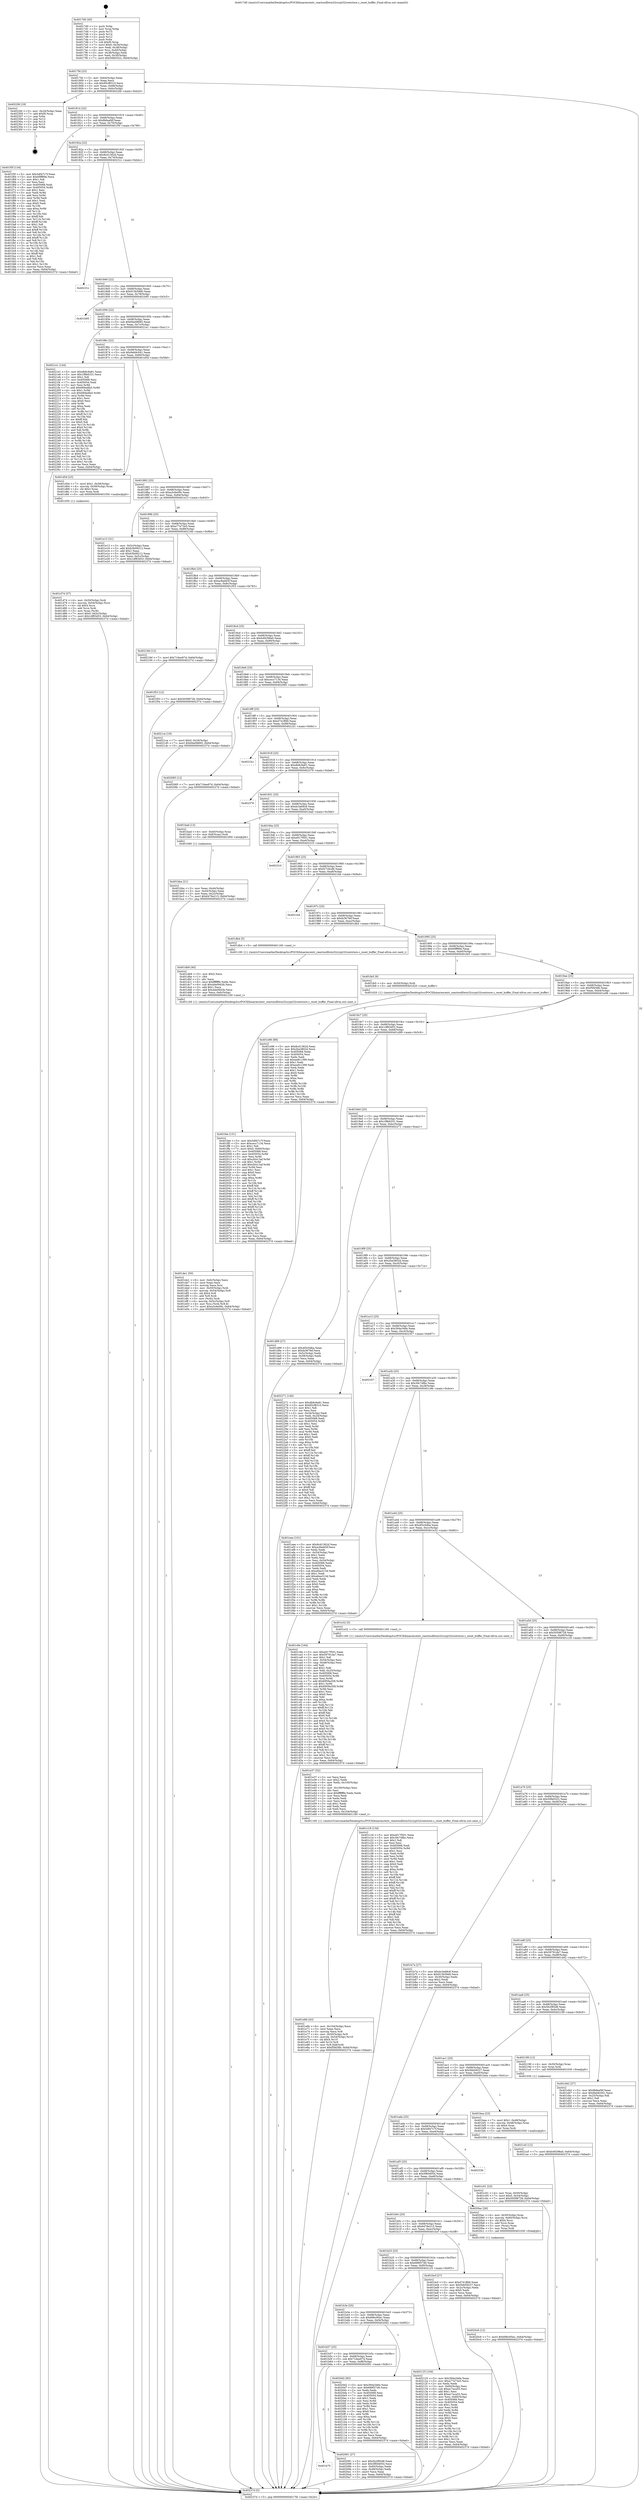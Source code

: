 digraph "0x4017d0" {
  label = "0x4017d0 (/mnt/c/Users/mathe/Desktop/tcc/POCII/binaries/extr_reactosdllwin32crypt32rootstore.c_reset_buffer_Final-ollvm.out::main(0))"
  labelloc = "t"
  node[shape=record]

  Entry [label="",width=0.3,height=0.3,shape=circle,fillcolor=black,style=filled]
  "0x4017fd" [label="{
     0x4017fd [23]\l
     | [instrs]\l
     &nbsp;&nbsp;0x4017fd \<+3\>: mov -0x64(%rbp),%eax\l
     &nbsp;&nbsp;0x401800 \<+2\>: mov %eax,%ecx\l
     &nbsp;&nbsp;0x401802 \<+6\>: sub $0x85cf8310,%ecx\l
     &nbsp;&nbsp;0x401808 \<+3\>: mov %eax,-0x68(%rbp)\l
     &nbsp;&nbsp;0x40180b \<+3\>: mov %ecx,-0x6c(%rbp)\l
     &nbsp;&nbsp;0x40180e \<+6\>: je 00000000004022fd \<main+0xb2d\>\l
  }"]
  "0x4022fd" [label="{
     0x4022fd [19]\l
     | [instrs]\l
     &nbsp;&nbsp;0x4022fd \<+3\>: mov -0x24(%rbp),%eax\l
     &nbsp;&nbsp;0x402300 \<+7\>: add $0xf0,%rsp\l
     &nbsp;&nbsp;0x402307 \<+1\>: pop %rbx\l
     &nbsp;&nbsp;0x402308 \<+2\>: pop %r12\l
     &nbsp;&nbsp;0x40230a \<+2\>: pop %r14\l
     &nbsp;&nbsp;0x40230c \<+2\>: pop %r15\l
     &nbsp;&nbsp;0x40230e \<+1\>: pop %rbp\l
     &nbsp;&nbsp;0x40230f \<+1\>: ret\l
  }"]
  "0x401814" [label="{
     0x401814 [22]\l
     | [instrs]\l
     &nbsp;&nbsp;0x401814 \<+5\>: jmp 0000000000401819 \<main+0x49\>\l
     &nbsp;&nbsp;0x401819 \<+3\>: mov -0x68(%rbp),%eax\l
     &nbsp;&nbsp;0x40181c \<+5\>: sub $0x8bfeaf4f,%eax\l
     &nbsp;&nbsp;0x401821 \<+3\>: mov %eax,-0x70(%rbp)\l
     &nbsp;&nbsp;0x401824 \<+6\>: je 0000000000401f5f \<main+0x78f\>\l
  }"]
  Exit [label="",width=0.3,height=0.3,shape=circle,fillcolor=black,style=filled,peripheries=2]
  "0x401f5f" [label="{
     0x401f5f [134]\l
     | [instrs]\l
     &nbsp;&nbsp;0x401f5f \<+5\>: mov $0x5df47c7f,%eax\l
     &nbsp;&nbsp;0x401f64 \<+5\>: mov $0x69ff89e,%ecx\l
     &nbsp;&nbsp;0x401f69 \<+2\>: mov $0x1,%dl\l
     &nbsp;&nbsp;0x401f6b \<+2\>: xor %esi,%esi\l
     &nbsp;&nbsp;0x401f6d \<+7\>: mov 0x405068,%edi\l
     &nbsp;&nbsp;0x401f74 \<+8\>: mov 0x405054,%r8d\l
     &nbsp;&nbsp;0x401f7c \<+3\>: sub $0x1,%esi\l
     &nbsp;&nbsp;0x401f7f \<+3\>: mov %edi,%r9d\l
     &nbsp;&nbsp;0x401f82 \<+3\>: add %esi,%r9d\l
     &nbsp;&nbsp;0x401f85 \<+4\>: imul %r9d,%edi\l
     &nbsp;&nbsp;0x401f89 \<+3\>: and $0x1,%edi\l
     &nbsp;&nbsp;0x401f8c \<+3\>: cmp $0x0,%edi\l
     &nbsp;&nbsp;0x401f8f \<+4\>: sete %r10b\l
     &nbsp;&nbsp;0x401f93 \<+4\>: cmp $0xa,%r8d\l
     &nbsp;&nbsp;0x401f97 \<+4\>: setl %r11b\l
     &nbsp;&nbsp;0x401f9b \<+3\>: mov %r10b,%bl\l
     &nbsp;&nbsp;0x401f9e \<+3\>: xor $0xff,%bl\l
     &nbsp;&nbsp;0x401fa1 \<+3\>: mov %r11b,%r14b\l
     &nbsp;&nbsp;0x401fa4 \<+4\>: xor $0xff,%r14b\l
     &nbsp;&nbsp;0x401fa8 \<+3\>: xor $0x1,%dl\l
     &nbsp;&nbsp;0x401fab \<+3\>: mov %bl,%r15b\l
     &nbsp;&nbsp;0x401fae \<+4\>: and $0xff,%r15b\l
     &nbsp;&nbsp;0x401fb2 \<+3\>: and %dl,%r10b\l
     &nbsp;&nbsp;0x401fb5 \<+3\>: mov %r14b,%r12b\l
     &nbsp;&nbsp;0x401fb8 \<+4\>: and $0xff,%r12b\l
     &nbsp;&nbsp;0x401fbc \<+3\>: and %dl,%r11b\l
     &nbsp;&nbsp;0x401fbf \<+3\>: or %r10b,%r15b\l
     &nbsp;&nbsp;0x401fc2 \<+3\>: or %r11b,%r12b\l
     &nbsp;&nbsp;0x401fc5 \<+3\>: xor %r12b,%r15b\l
     &nbsp;&nbsp;0x401fc8 \<+3\>: or %r14b,%bl\l
     &nbsp;&nbsp;0x401fcb \<+3\>: xor $0xff,%bl\l
     &nbsp;&nbsp;0x401fce \<+3\>: or $0x1,%dl\l
     &nbsp;&nbsp;0x401fd1 \<+2\>: and %dl,%bl\l
     &nbsp;&nbsp;0x401fd3 \<+3\>: or %bl,%r15b\l
     &nbsp;&nbsp;0x401fd6 \<+4\>: test $0x1,%r15b\l
     &nbsp;&nbsp;0x401fda \<+3\>: cmovne %ecx,%eax\l
     &nbsp;&nbsp;0x401fdd \<+3\>: mov %eax,-0x64(%rbp)\l
     &nbsp;&nbsp;0x401fe0 \<+5\>: jmp 000000000040237d \<main+0xbad\>\l
  }"]
  "0x40182a" [label="{
     0x40182a [22]\l
     | [instrs]\l
     &nbsp;&nbsp;0x40182a \<+5\>: jmp 000000000040182f \<main+0x5f\>\l
     &nbsp;&nbsp;0x40182f \<+3\>: mov -0x68(%rbp),%eax\l
     &nbsp;&nbsp;0x401832 \<+5\>: sub $0x8cd1362d,%eax\l
     &nbsp;&nbsp;0x401837 \<+3\>: mov %eax,-0x74(%rbp)\l
     &nbsp;&nbsp;0x40183a \<+6\>: je 000000000040231c \<main+0xb4c\>\l
  }"]
  "0x4021a5" [label="{
     0x4021a5 [12]\l
     | [instrs]\l
     &nbsp;&nbsp;0x4021a5 \<+7\>: movl $0xb49298a0,-0x64(%rbp)\l
     &nbsp;&nbsp;0x4021ac \<+5\>: jmp 000000000040237d \<main+0xbad\>\l
  }"]
  "0x40231c" [label="{
     0x40231c\l
  }", style=dashed]
  "0x401840" [label="{
     0x401840 [22]\l
     | [instrs]\l
     &nbsp;&nbsp;0x401840 \<+5\>: jmp 0000000000401845 \<main+0x75\>\l
     &nbsp;&nbsp;0x401845 \<+3\>: mov -0x68(%rbp),%eax\l
     &nbsp;&nbsp;0x401848 \<+5\>: sub $0x915b59d0,%eax\l
     &nbsp;&nbsp;0x40184d \<+3\>: mov %eax,-0x78(%rbp)\l
     &nbsp;&nbsp;0x401850 \<+6\>: je 0000000000401b95 \<main+0x3c5\>\l
  }"]
  "0x4020c6" [label="{
     0x4020c6 [12]\l
     | [instrs]\l
     &nbsp;&nbsp;0x4020c6 \<+7\>: movl $0x69bc95ec,-0x64(%rbp)\l
     &nbsp;&nbsp;0x4020cd \<+5\>: jmp 000000000040237d \<main+0xbad\>\l
  }"]
  "0x401b95" [label="{
     0x401b95\l
  }", style=dashed]
  "0x401856" [label="{
     0x401856 [22]\l
     | [instrs]\l
     &nbsp;&nbsp;0x401856 \<+5\>: jmp 000000000040185b \<main+0x8b\>\l
     &nbsp;&nbsp;0x40185b \<+3\>: mov -0x68(%rbp),%eax\l
     &nbsp;&nbsp;0x40185e \<+5\>: sub $0x94e08665,%eax\l
     &nbsp;&nbsp;0x401863 \<+3\>: mov %eax,-0x7c(%rbp)\l
     &nbsp;&nbsp;0x401866 \<+6\>: je 00000000004021e1 \<main+0xa11\>\l
  }"]
  "0x401b70" [label="{
     0x401b70\l
  }", style=dashed]
  "0x4021e1" [label="{
     0x4021e1 [144]\l
     | [instrs]\l
     &nbsp;&nbsp;0x4021e1 \<+5\>: mov $0xdb8c9a81,%eax\l
     &nbsp;&nbsp;0x4021e6 \<+5\>: mov $0x1f8b6331,%ecx\l
     &nbsp;&nbsp;0x4021eb \<+2\>: mov $0x1,%dl\l
     &nbsp;&nbsp;0x4021ed \<+7\>: mov 0x405068,%esi\l
     &nbsp;&nbsp;0x4021f4 \<+7\>: mov 0x405054,%edi\l
     &nbsp;&nbsp;0x4021fb \<+3\>: mov %esi,%r8d\l
     &nbsp;&nbsp;0x4021fe \<+7\>: add $0x669adfa5,%r8d\l
     &nbsp;&nbsp;0x402205 \<+4\>: sub $0x1,%r8d\l
     &nbsp;&nbsp;0x402209 \<+7\>: sub $0x669adfa5,%r8d\l
     &nbsp;&nbsp;0x402210 \<+4\>: imul %r8d,%esi\l
     &nbsp;&nbsp;0x402214 \<+3\>: and $0x1,%esi\l
     &nbsp;&nbsp;0x402217 \<+3\>: cmp $0x0,%esi\l
     &nbsp;&nbsp;0x40221a \<+4\>: sete %r9b\l
     &nbsp;&nbsp;0x40221e \<+3\>: cmp $0xa,%edi\l
     &nbsp;&nbsp;0x402221 \<+4\>: setl %r10b\l
     &nbsp;&nbsp;0x402225 \<+3\>: mov %r9b,%r11b\l
     &nbsp;&nbsp;0x402228 \<+4\>: xor $0xff,%r11b\l
     &nbsp;&nbsp;0x40222c \<+3\>: mov %r10b,%bl\l
     &nbsp;&nbsp;0x40222f \<+3\>: xor $0xff,%bl\l
     &nbsp;&nbsp;0x402232 \<+3\>: xor $0x0,%dl\l
     &nbsp;&nbsp;0x402235 \<+3\>: mov %r11b,%r14b\l
     &nbsp;&nbsp;0x402238 \<+4\>: and $0x0,%r14b\l
     &nbsp;&nbsp;0x40223c \<+3\>: and %dl,%r9b\l
     &nbsp;&nbsp;0x40223f \<+3\>: mov %bl,%r15b\l
     &nbsp;&nbsp;0x402242 \<+4\>: and $0x0,%r15b\l
     &nbsp;&nbsp;0x402246 \<+3\>: and %dl,%r10b\l
     &nbsp;&nbsp;0x402249 \<+3\>: or %r9b,%r14b\l
     &nbsp;&nbsp;0x40224c \<+3\>: or %r10b,%r15b\l
     &nbsp;&nbsp;0x40224f \<+3\>: xor %r15b,%r14b\l
     &nbsp;&nbsp;0x402252 \<+3\>: or %bl,%r11b\l
     &nbsp;&nbsp;0x402255 \<+4\>: xor $0xff,%r11b\l
     &nbsp;&nbsp;0x402259 \<+3\>: or $0x0,%dl\l
     &nbsp;&nbsp;0x40225c \<+3\>: and %dl,%r11b\l
     &nbsp;&nbsp;0x40225f \<+3\>: or %r11b,%r14b\l
     &nbsp;&nbsp;0x402262 \<+4\>: test $0x1,%r14b\l
     &nbsp;&nbsp;0x402266 \<+3\>: cmovne %ecx,%eax\l
     &nbsp;&nbsp;0x402269 \<+3\>: mov %eax,-0x64(%rbp)\l
     &nbsp;&nbsp;0x40226c \<+5\>: jmp 000000000040237d \<main+0xbad\>\l
  }"]
  "0x40186c" [label="{
     0x40186c [22]\l
     | [instrs]\l
     &nbsp;&nbsp;0x40186c \<+5\>: jmp 0000000000401871 \<main+0xa1\>\l
     &nbsp;&nbsp;0x401871 \<+3\>: mov -0x68(%rbp),%eax\l
     &nbsp;&nbsp;0x401874 \<+5\>: sub $0x9eb9c041,%eax\l
     &nbsp;&nbsp;0x401879 \<+3\>: mov %eax,-0x80(%rbp)\l
     &nbsp;&nbsp;0x40187c \<+6\>: je 0000000000401d5d \<main+0x58d\>\l
  }"]
  "0x402091" [label="{
     0x402091 [27]\l
     | [instrs]\l
     &nbsp;&nbsp;0x402091 \<+5\>: mov $0x5b2f85d8,%eax\l
     &nbsp;&nbsp;0x402096 \<+5\>: mov $0x5f60d054,%ecx\l
     &nbsp;&nbsp;0x40209b \<+3\>: mov -0x60(%rbp),%edx\l
     &nbsp;&nbsp;0x40209e \<+3\>: cmp -0x48(%rbp),%edx\l
     &nbsp;&nbsp;0x4020a1 \<+3\>: cmovl %ecx,%eax\l
     &nbsp;&nbsp;0x4020a4 \<+3\>: mov %eax,-0x64(%rbp)\l
     &nbsp;&nbsp;0x4020a7 \<+5\>: jmp 000000000040237d \<main+0xbad\>\l
  }"]
  "0x401d5d" [label="{
     0x401d5d [23]\l
     | [instrs]\l
     &nbsp;&nbsp;0x401d5d \<+7\>: movl $0x1,-0x58(%rbp)\l
     &nbsp;&nbsp;0x401d64 \<+4\>: movslq -0x58(%rbp),%rax\l
     &nbsp;&nbsp;0x401d68 \<+4\>: shl $0x3,%rax\l
     &nbsp;&nbsp;0x401d6c \<+3\>: mov %rax,%rdi\l
     &nbsp;&nbsp;0x401d6f \<+5\>: call 0000000000401050 \<malloc@plt\>\l
     | [calls]\l
     &nbsp;&nbsp;0x401050 \{1\} (unknown)\l
  }"]
  "0x401882" [label="{
     0x401882 [25]\l
     | [instrs]\l
     &nbsp;&nbsp;0x401882 \<+5\>: jmp 0000000000401887 \<main+0xb7\>\l
     &nbsp;&nbsp;0x401887 \<+3\>: mov -0x68(%rbp),%eax\l
     &nbsp;&nbsp;0x40188a \<+5\>: sub $0xa3c6e09c,%eax\l
     &nbsp;&nbsp;0x40188f \<+6\>: mov %eax,-0x84(%rbp)\l
     &nbsp;&nbsp;0x401895 \<+6\>: je 0000000000401e13 \<main+0x643\>\l
  }"]
  "0x401b57" [label="{
     0x401b57 [25]\l
     | [instrs]\l
     &nbsp;&nbsp;0x401b57 \<+5\>: jmp 0000000000401b5c \<main+0x38c\>\l
     &nbsp;&nbsp;0x401b5c \<+3\>: mov -0x68(%rbp),%eax\l
     &nbsp;&nbsp;0x401b5f \<+5\>: sub $0x716ee97d,%eax\l
     &nbsp;&nbsp;0x401b64 \<+6\>: mov %eax,-0xf8(%rbp)\l
     &nbsp;&nbsp;0x401b6a \<+6\>: je 0000000000402091 \<main+0x8c1\>\l
  }"]
  "0x401e13" [label="{
     0x401e13 [31]\l
     | [instrs]\l
     &nbsp;&nbsp;0x401e13 \<+3\>: mov -0x5c(%rbp),%eax\l
     &nbsp;&nbsp;0x401e16 \<+5\>: add $0xb3b08212,%eax\l
     &nbsp;&nbsp;0x401e1b \<+3\>: add $0x1,%eax\l
     &nbsp;&nbsp;0x401e1e \<+5\>: sub $0xb3b08212,%eax\l
     &nbsp;&nbsp;0x401e23 \<+3\>: mov %eax,-0x5c(%rbp)\l
     &nbsp;&nbsp;0x401e26 \<+7\>: movl $0x1df83d53,-0x64(%rbp)\l
     &nbsp;&nbsp;0x401e2d \<+5\>: jmp 000000000040237d \<main+0xbad\>\l
  }"]
  "0x40189b" [label="{
     0x40189b [25]\l
     | [instrs]\l
     &nbsp;&nbsp;0x40189b \<+5\>: jmp 00000000004018a0 \<main+0xd0\>\l
     &nbsp;&nbsp;0x4018a0 \<+3\>: mov -0x68(%rbp),%eax\l
     &nbsp;&nbsp;0x4018a3 \<+5\>: sub $0xa77e73e5,%eax\l
     &nbsp;&nbsp;0x4018a8 \<+6\>: mov %eax,-0x88(%rbp)\l
     &nbsp;&nbsp;0x4018ae \<+6\>: je 000000000040218d \<main+0x9bd\>\l
  }"]
  "0x4020d2" [label="{
     0x4020d2 [83]\l
     | [instrs]\l
     &nbsp;&nbsp;0x4020d2 \<+5\>: mov $0x394a346e,%eax\l
     &nbsp;&nbsp;0x4020d7 \<+5\>: mov $0x689f37d0,%ecx\l
     &nbsp;&nbsp;0x4020dc \<+2\>: xor %edx,%edx\l
     &nbsp;&nbsp;0x4020de \<+7\>: mov 0x405068,%esi\l
     &nbsp;&nbsp;0x4020e5 \<+7\>: mov 0x405054,%edi\l
     &nbsp;&nbsp;0x4020ec \<+3\>: sub $0x1,%edx\l
     &nbsp;&nbsp;0x4020ef \<+3\>: mov %esi,%r8d\l
     &nbsp;&nbsp;0x4020f2 \<+3\>: add %edx,%r8d\l
     &nbsp;&nbsp;0x4020f5 \<+4\>: imul %r8d,%esi\l
     &nbsp;&nbsp;0x4020f9 \<+3\>: and $0x1,%esi\l
     &nbsp;&nbsp;0x4020fc \<+3\>: cmp $0x0,%esi\l
     &nbsp;&nbsp;0x4020ff \<+4\>: sete %r9b\l
     &nbsp;&nbsp;0x402103 \<+3\>: cmp $0xa,%edi\l
     &nbsp;&nbsp;0x402106 \<+4\>: setl %r10b\l
     &nbsp;&nbsp;0x40210a \<+3\>: mov %r9b,%r11b\l
     &nbsp;&nbsp;0x40210d \<+3\>: and %r10b,%r11b\l
     &nbsp;&nbsp;0x402110 \<+3\>: xor %r10b,%r9b\l
     &nbsp;&nbsp;0x402113 \<+3\>: or %r9b,%r11b\l
     &nbsp;&nbsp;0x402116 \<+4\>: test $0x1,%r11b\l
     &nbsp;&nbsp;0x40211a \<+3\>: cmovne %ecx,%eax\l
     &nbsp;&nbsp;0x40211d \<+3\>: mov %eax,-0x64(%rbp)\l
     &nbsp;&nbsp;0x402120 \<+5\>: jmp 000000000040237d \<main+0xbad\>\l
  }"]
  "0x40218d" [label="{
     0x40218d [12]\l
     | [instrs]\l
     &nbsp;&nbsp;0x40218d \<+7\>: movl $0x716ee97d,-0x64(%rbp)\l
     &nbsp;&nbsp;0x402194 \<+5\>: jmp 000000000040237d \<main+0xbad\>\l
  }"]
  "0x4018b4" [label="{
     0x4018b4 [25]\l
     | [instrs]\l
     &nbsp;&nbsp;0x4018b4 \<+5\>: jmp 00000000004018b9 \<main+0xe9\>\l
     &nbsp;&nbsp;0x4018b9 \<+3\>: mov -0x68(%rbp),%eax\l
     &nbsp;&nbsp;0x4018bc \<+5\>: sub $0xac8add3f,%eax\l
     &nbsp;&nbsp;0x4018c1 \<+6\>: mov %eax,-0x8c(%rbp)\l
     &nbsp;&nbsp;0x4018c7 \<+6\>: je 0000000000401f53 \<main+0x783\>\l
  }"]
  "0x401b3e" [label="{
     0x401b3e [25]\l
     | [instrs]\l
     &nbsp;&nbsp;0x401b3e \<+5\>: jmp 0000000000401b43 \<main+0x373\>\l
     &nbsp;&nbsp;0x401b43 \<+3\>: mov -0x68(%rbp),%eax\l
     &nbsp;&nbsp;0x401b46 \<+5\>: sub $0x69bc95ec,%eax\l
     &nbsp;&nbsp;0x401b4b \<+6\>: mov %eax,-0xf4(%rbp)\l
     &nbsp;&nbsp;0x401b51 \<+6\>: je 00000000004020d2 \<main+0x902\>\l
  }"]
  "0x401f53" [label="{
     0x401f53 [12]\l
     | [instrs]\l
     &nbsp;&nbsp;0x401f53 \<+7\>: movl $0x50598728,-0x64(%rbp)\l
     &nbsp;&nbsp;0x401f5a \<+5\>: jmp 000000000040237d \<main+0xbad\>\l
  }"]
  "0x4018cd" [label="{
     0x4018cd [25]\l
     | [instrs]\l
     &nbsp;&nbsp;0x4018cd \<+5\>: jmp 00000000004018d2 \<main+0x102\>\l
     &nbsp;&nbsp;0x4018d2 \<+3\>: mov -0x68(%rbp),%eax\l
     &nbsp;&nbsp;0x4018d5 \<+5\>: sub $0xb49298a0,%eax\l
     &nbsp;&nbsp;0x4018da \<+6\>: mov %eax,-0x90(%rbp)\l
     &nbsp;&nbsp;0x4018e0 \<+6\>: je 00000000004021ce \<main+0x9fe\>\l
  }"]
  "0x402125" [label="{
     0x402125 [104]\l
     | [instrs]\l
     &nbsp;&nbsp;0x402125 \<+5\>: mov $0x394a346e,%eax\l
     &nbsp;&nbsp;0x40212a \<+5\>: mov $0xa77e73e5,%ecx\l
     &nbsp;&nbsp;0x40212f \<+2\>: xor %edx,%edx\l
     &nbsp;&nbsp;0x402131 \<+3\>: mov -0x60(%rbp),%esi\l
     &nbsp;&nbsp;0x402134 \<+6\>: sub $0xec7aca55,%esi\l
     &nbsp;&nbsp;0x40213a \<+3\>: add $0x1,%esi\l
     &nbsp;&nbsp;0x40213d \<+6\>: add $0xec7aca55,%esi\l
     &nbsp;&nbsp;0x402143 \<+3\>: mov %esi,-0x60(%rbp)\l
     &nbsp;&nbsp;0x402146 \<+7\>: mov 0x405068,%esi\l
     &nbsp;&nbsp;0x40214d \<+7\>: mov 0x405054,%edi\l
     &nbsp;&nbsp;0x402154 \<+3\>: sub $0x1,%edx\l
     &nbsp;&nbsp;0x402157 \<+3\>: mov %esi,%r8d\l
     &nbsp;&nbsp;0x40215a \<+3\>: add %edx,%r8d\l
     &nbsp;&nbsp;0x40215d \<+4\>: imul %r8d,%esi\l
     &nbsp;&nbsp;0x402161 \<+3\>: and $0x1,%esi\l
     &nbsp;&nbsp;0x402164 \<+3\>: cmp $0x0,%esi\l
     &nbsp;&nbsp;0x402167 \<+4\>: sete %r9b\l
     &nbsp;&nbsp;0x40216b \<+3\>: cmp $0xa,%edi\l
     &nbsp;&nbsp;0x40216e \<+4\>: setl %r10b\l
     &nbsp;&nbsp;0x402172 \<+3\>: mov %r9b,%r11b\l
     &nbsp;&nbsp;0x402175 \<+3\>: and %r10b,%r11b\l
     &nbsp;&nbsp;0x402178 \<+3\>: xor %r10b,%r9b\l
     &nbsp;&nbsp;0x40217b \<+3\>: or %r9b,%r11b\l
     &nbsp;&nbsp;0x40217e \<+4\>: test $0x1,%r11b\l
     &nbsp;&nbsp;0x402182 \<+3\>: cmovne %ecx,%eax\l
     &nbsp;&nbsp;0x402185 \<+3\>: mov %eax,-0x64(%rbp)\l
     &nbsp;&nbsp;0x402188 \<+5\>: jmp 000000000040237d \<main+0xbad\>\l
  }"]
  "0x4021ce" [label="{
     0x4021ce [19]\l
     | [instrs]\l
     &nbsp;&nbsp;0x4021ce \<+7\>: movl $0x0,-0x34(%rbp)\l
     &nbsp;&nbsp;0x4021d5 \<+7\>: movl $0x94e08665,-0x64(%rbp)\l
     &nbsp;&nbsp;0x4021dc \<+5\>: jmp 000000000040237d \<main+0xbad\>\l
  }"]
  "0x4018e6" [label="{
     0x4018e6 [25]\l
     | [instrs]\l
     &nbsp;&nbsp;0x4018e6 \<+5\>: jmp 00000000004018eb \<main+0x11b\>\l
     &nbsp;&nbsp;0x4018eb \<+3\>: mov -0x68(%rbp),%eax\l
     &nbsp;&nbsp;0x4018ee \<+5\>: sub $0xcecc7134,%eax\l
     &nbsp;&nbsp;0x4018f3 \<+6\>: mov %eax,-0x94(%rbp)\l
     &nbsp;&nbsp;0x4018f9 \<+6\>: je 0000000000402085 \<main+0x8b5\>\l
  }"]
  "0x401fee" [label="{
     0x401fee [151]\l
     | [instrs]\l
     &nbsp;&nbsp;0x401fee \<+5\>: mov $0x5df47c7f,%eax\l
     &nbsp;&nbsp;0x401ff3 \<+5\>: mov $0xcecc7134,%ecx\l
     &nbsp;&nbsp;0x401ff8 \<+2\>: mov $0x1,%dl\l
     &nbsp;&nbsp;0x401ffa \<+7\>: movl $0x0,-0x60(%rbp)\l
     &nbsp;&nbsp;0x402001 \<+7\>: mov 0x405068,%esi\l
     &nbsp;&nbsp;0x402008 \<+8\>: mov 0x405054,%r8d\l
     &nbsp;&nbsp;0x402010 \<+3\>: mov %esi,%r9d\l
     &nbsp;&nbsp;0x402013 \<+7\>: sub $0xcfcb13af,%r9d\l
     &nbsp;&nbsp;0x40201a \<+4\>: sub $0x1,%r9d\l
     &nbsp;&nbsp;0x40201e \<+7\>: add $0xcfcb13af,%r9d\l
     &nbsp;&nbsp;0x402025 \<+4\>: imul %r9d,%esi\l
     &nbsp;&nbsp;0x402029 \<+3\>: and $0x1,%esi\l
     &nbsp;&nbsp;0x40202c \<+3\>: cmp $0x0,%esi\l
     &nbsp;&nbsp;0x40202f \<+4\>: sete %r10b\l
     &nbsp;&nbsp;0x402033 \<+4\>: cmp $0xa,%r8d\l
     &nbsp;&nbsp;0x402037 \<+4\>: setl %r11b\l
     &nbsp;&nbsp;0x40203b \<+3\>: mov %r10b,%bl\l
     &nbsp;&nbsp;0x40203e \<+3\>: xor $0xff,%bl\l
     &nbsp;&nbsp;0x402041 \<+3\>: mov %r11b,%r14b\l
     &nbsp;&nbsp;0x402044 \<+4\>: xor $0xff,%r14b\l
     &nbsp;&nbsp;0x402048 \<+3\>: xor $0x1,%dl\l
     &nbsp;&nbsp;0x40204b \<+3\>: mov %bl,%r15b\l
     &nbsp;&nbsp;0x40204e \<+4\>: and $0xff,%r15b\l
     &nbsp;&nbsp;0x402052 \<+3\>: and %dl,%r10b\l
     &nbsp;&nbsp;0x402055 \<+3\>: mov %r14b,%r12b\l
     &nbsp;&nbsp;0x402058 \<+4\>: and $0xff,%r12b\l
     &nbsp;&nbsp;0x40205c \<+3\>: and %dl,%r11b\l
     &nbsp;&nbsp;0x40205f \<+3\>: or %r10b,%r15b\l
     &nbsp;&nbsp;0x402062 \<+3\>: or %r11b,%r12b\l
     &nbsp;&nbsp;0x402065 \<+3\>: xor %r12b,%r15b\l
     &nbsp;&nbsp;0x402068 \<+3\>: or %r14b,%bl\l
     &nbsp;&nbsp;0x40206b \<+3\>: xor $0xff,%bl\l
     &nbsp;&nbsp;0x40206e \<+3\>: or $0x1,%dl\l
     &nbsp;&nbsp;0x402071 \<+2\>: and %dl,%bl\l
     &nbsp;&nbsp;0x402073 \<+3\>: or %bl,%r15b\l
     &nbsp;&nbsp;0x402076 \<+4\>: test $0x1,%r15b\l
     &nbsp;&nbsp;0x40207a \<+3\>: cmovne %ecx,%eax\l
     &nbsp;&nbsp;0x40207d \<+3\>: mov %eax,-0x64(%rbp)\l
     &nbsp;&nbsp;0x402080 \<+5\>: jmp 000000000040237d \<main+0xbad\>\l
  }"]
  "0x402085" [label="{
     0x402085 [12]\l
     | [instrs]\l
     &nbsp;&nbsp;0x402085 \<+7\>: movl $0x716ee97d,-0x64(%rbp)\l
     &nbsp;&nbsp;0x40208c \<+5\>: jmp 000000000040237d \<main+0xbad\>\l
  }"]
  "0x4018ff" [label="{
     0x4018ff [25]\l
     | [instrs]\l
     &nbsp;&nbsp;0x4018ff \<+5\>: jmp 0000000000401904 \<main+0x134\>\l
     &nbsp;&nbsp;0x401904 \<+3\>: mov -0x68(%rbp),%eax\l
     &nbsp;&nbsp;0x401907 \<+5\>: sub $0xd741ff49,%eax\l
     &nbsp;&nbsp;0x40190c \<+6\>: mov %eax,-0x98(%rbp)\l
     &nbsp;&nbsp;0x401912 \<+6\>: je 00000000004021b1 \<main+0x9e1\>\l
  }"]
  "0x401e6b" [label="{
     0x401e6b [43]\l
     | [instrs]\l
     &nbsp;&nbsp;0x401e6b \<+6\>: mov -0x104(%rbp),%ecx\l
     &nbsp;&nbsp;0x401e71 \<+3\>: imul %eax,%ecx\l
     &nbsp;&nbsp;0x401e74 \<+3\>: movslq %ecx,%r8\l
     &nbsp;&nbsp;0x401e77 \<+4\>: mov -0x50(%rbp),%r9\l
     &nbsp;&nbsp;0x401e7b \<+4\>: movslq -0x54(%rbp),%r10\l
     &nbsp;&nbsp;0x401e7f \<+4\>: shl $0x4,%r10\l
     &nbsp;&nbsp;0x401e83 \<+3\>: add %r10,%r9\l
     &nbsp;&nbsp;0x401e86 \<+4\>: mov %r8,0x8(%r9)\l
     &nbsp;&nbsp;0x401e8a \<+7\>: movl $0xf5fd38b,-0x64(%rbp)\l
     &nbsp;&nbsp;0x401e91 \<+5\>: jmp 000000000040237d \<main+0xbad\>\l
  }"]
  "0x4021b1" [label="{
     0x4021b1\l
  }", style=dashed]
  "0x401918" [label="{
     0x401918 [25]\l
     | [instrs]\l
     &nbsp;&nbsp;0x401918 \<+5\>: jmp 000000000040191d \<main+0x14d\>\l
     &nbsp;&nbsp;0x40191d \<+3\>: mov -0x68(%rbp),%eax\l
     &nbsp;&nbsp;0x401920 \<+5\>: sub $0xdb8c9a81,%eax\l
     &nbsp;&nbsp;0x401925 \<+6\>: mov %eax,-0x9c(%rbp)\l
     &nbsp;&nbsp;0x40192b \<+6\>: je 0000000000402376 \<main+0xba6\>\l
  }"]
  "0x401e37" [label="{
     0x401e37 [52]\l
     | [instrs]\l
     &nbsp;&nbsp;0x401e37 \<+2\>: xor %ecx,%ecx\l
     &nbsp;&nbsp;0x401e39 \<+5\>: mov $0x2,%edx\l
     &nbsp;&nbsp;0x401e3e \<+6\>: mov %edx,-0x100(%rbp)\l
     &nbsp;&nbsp;0x401e44 \<+1\>: cltd\l
     &nbsp;&nbsp;0x401e45 \<+6\>: mov -0x100(%rbp),%esi\l
     &nbsp;&nbsp;0x401e4b \<+2\>: idiv %esi\l
     &nbsp;&nbsp;0x401e4d \<+6\>: imul $0xfffffffe,%edx,%edx\l
     &nbsp;&nbsp;0x401e53 \<+2\>: mov %ecx,%edi\l
     &nbsp;&nbsp;0x401e55 \<+2\>: sub %edx,%edi\l
     &nbsp;&nbsp;0x401e57 \<+2\>: mov %ecx,%edx\l
     &nbsp;&nbsp;0x401e59 \<+3\>: sub $0x1,%edx\l
     &nbsp;&nbsp;0x401e5c \<+2\>: add %edx,%edi\l
     &nbsp;&nbsp;0x401e5e \<+2\>: sub %edi,%ecx\l
     &nbsp;&nbsp;0x401e60 \<+6\>: mov %ecx,-0x104(%rbp)\l
     &nbsp;&nbsp;0x401e66 \<+5\>: call 0000000000401160 \<next_i\>\l
     | [calls]\l
     &nbsp;&nbsp;0x401160 \{1\} (/mnt/c/Users/mathe/Desktop/tcc/POCII/binaries/extr_reactosdllwin32crypt32rootstore.c_reset_buffer_Final-ollvm.out::next_i)\l
  }"]
  "0x402376" [label="{
     0x402376\l
  }", style=dashed]
  "0x401931" [label="{
     0x401931 [25]\l
     | [instrs]\l
     &nbsp;&nbsp;0x401931 \<+5\>: jmp 0000000000401936 \<main+0x166\>\l
     &nbsp;&nbsp;0x401936 \<+3\>: mov -0x68(%rbp),%eax\l
     &nbsp;&nbsp;0x401939 \<+5\>: sub $0xdc3a68c8,%eax\l
     &nbsp;&nbsp;0x40193e \<+6\>: mov %eax,-0xa0(%rbp)\l
     &nbsp;&nbsp;0x401944 \<+6\>: je 0000000000401bad \<main+0x3dd\>\l
  }"]
  "0x401de1" [label="{
     0x401de1 [50]\l
     | [instrs]\l
     &nbsp;&nbsp;0x401de1 \<+6\>: mov -0xfc(%rbp),%ecx\l
     &nbsp;&nbsp;0x401de7 \<+3\>: imul %eax,%ecx\l
     &nbsp;&nbsp;0x401dea \<+3\>: movslq %ecx,%rsi\l
     &nbsp;&nbsp;0x401ded \<+4\>: mov -0x50(%rbp),%rdi\l
     &nbsp;&nbsp;0x401df1 \<+4\>: movslq -0x54(%rbp),%r8\l
     &nbsp;&nbsp;0x401df5 \<+4\>: shl $0x4,%r8\l
     &nbsp;&nbsp;0x401df9 \<+3\>: add %r8,%rdi\l
     &nbsp;&nbsp;0x401dfc \<+3\>: mov (%rdi),%rdi\l
     &nbsp;&nbsp;0x401dff \<+4\>: movslq -0x5c(%rbp),%r8\l
     &nbsp;&nbsp;0x401e03 \<+4\>: mov %rsi,(%rdi,%r8,8)\l
     &nbsp;&nbsp;0x401e07 \<+7\>: movl $0xa3c6e09c,-0x64(%rbp)\l
     &nbsp;&nbsp;0x401e0e \<+5\>: jmp 000000000040237d \<main+0xbad\>\l
  }"]
  "0x401bad" [label="{
     0x401bad [13]\l
     | [instrs]\l
     &nbsp;&nbsp;0x401bad \<+4\>: mov -0x40(%rbp),%rax\l
     &nbsp;&nbsp;0x401bb1 \<+4\>: mov 0x8(%rax),%rdi\l
     &nbsp;&nbsp;0x401bb5 \<+5\>: call 0000000000401060 \<atoi@plt\>\l
     | [calls]\l
     &nbsp;&nbsp;0x401060 \{1\} (unknown)\l
  }"]
  "0x40194a" [label="{
     0x40194a [25]\l
     | [instrs]\l
     &nbsp;&nbsp;0x40194a \<+5\>: jmp 000000000040194f \<main+0x17f\>\l
     &nbsp;&nbsp;0x40194f \<+3\>: mov -0x68(%rbp),%eax\l
     &nbsp;&nbsp;0x401952 \<+5\>: sub $0xe917f501,%eax\l
     &nbsp;&nbsp;0x401957 \<+6\>: mov %eax,-0xa4(%rbp)\l
     &nbsp;&nbsp;0x40195d \<+6\>: je 0000000000402310 \<main+0xb40\>\l
  }"]
  "0x401db9" [label="{
     0x401db9 [40]\l
     | [instrs]\l
     &nbsp;&nbsp;0x401db9 \<+5\>: mov $0x2,%ecx\l
     &nbsp;&nbsp;0x401dbe \<+1\>: cltd\l
     &nbsp;&nbsp;0x401dbf \<+2\>: idiv %ecx\l
     &nbsp;&nbsp;0x401dc1 \<+6\>: imul $0xfffffffe,%edx,%ecx\l
     &nbsp;&nbsp;0x401dc7 \<+6\>: sub $0x4de0943b,%ecx\l
     &nbsp;&nbsp;0x401dcd \<+3\>: add $0x1,%ecx\l
     &nbsp;&nbsp;0x401dd0 \<+6\>: add $0x4de0943b,%ecx\l
     &nbsp;&nbsp;0x401dd6 \<+6\>: mov %ecx,-0xfc(%rbp)\l
     &nbsp;&nbsp;0x401ddc \<+5\>: call 0000000000401160 \<next_i\>\l
     | [calls]\l
     &nbsp;&nbsp;0x401160 \{1\} (/mnt/c/Users/mathe/Desktop/tcc/POCII/binaries/extr_reactosdllwin32crypt32rootstore.c_reset_buffer_Final-ollvm.out::next_i)\l
  }"]
  "0x402310" [label="{
     0x402310\l
  }", style=dashed]
  "0x401963" [label="{
     0x401963 [25]\l
     | [instrs]\l
     &nbsp;&nbsp;0x401963 \<+5\>: jmp 0000000000401968 \<main+0x198\>\l
     &nbsp;&nbsp;0x401968 \<+3\>: mov -0x68(%rbp),%eax\l
     &nbsp;&nbsp;0x40196b \<+5\>: sub $0xf2726cd6,%eax\l
     &nbsp;&nbsp;0x401970 \<+6\>: mov %eax,-0xa8(%rbp)\l
     &nbsp;&nbsp;0x401976 \<+6\>: je 00000000004021bd \<main+0x9ed\>\l
  }"]
  "0x401d74" [label="{
     0x401d74 [37]\l
     | [instrs]\l
     &nbsp;&nbsp;0x401d74 \<+4\>: mov -0x50(%rbp),%rdi\l
     &nbsp;&nbsp;0x401d78 \<+4\>: movslq -0x54(%rbp),%rcx\l
     &nbsp;&nbsp;0x401d7c \<+4\>: shl $0x4,%rcx\l
     &nbsp;&nbsp;0x401d80 \<+3\>: add %rcx,%rdi\l
     &nbsp;&nbsp;0x401d83 \<+3\>: mov %rax,(%rdi)\l
     &nbsp;&nbsp;0x401d86 \<+7\>: movl $0x0,-0x5c(%rbp)\l
     &nbsp;&nbsp;0x401d8d \<+7\>: movl $0x1df83d53,-0x64(%rbp)\l
     &nbsp;&nbsp;0x401d94 \<+5\>: jmp 000000000040237d \<main+0xbad\>\l
  }"]
  "0x4021bd" [label="{
     0x4021bd\l
  }", style=dashed]
  "0x40197c" [label="{
     0x40197c [25]\l
     | [instrs]\l
     &nbsp;&nbsp;0x40197c \<+5\>: jmp 0000000000401981 \<main+0x1b1\>\l
     &nbsp;&nbsp;0x401981 \<+3\>: mov -0x68(%rbp),%eax\l
     &nbsp;&nbsp;0x401984 \<+5\>: sub $0xfa367fef,%eax\l
     &nbsp;&nbsp;0x401989 \<+6\>: mov %eax,-0xac(%rbp)\l
     &nbsp;&nbsp;0x40198f \<+6\>: je 0000000000401db4 \<main+0x5e4\>\l
  }"]
  "0x401c01" [label="{
     0x401c01 [23]\l
     | [instrs]\l
     &nbsp;&nbsp;0x401c01 \<+4\>: mov %rax,-0x50(%rbp)\l
     &nbsp;&nbsp;0x401c05 \<+7\>: movl $0x0,-0x54(%rbp)\l
     &nbsp;&nbsp;0x401c0c \<+7\>: movl $0x50598728,-0x64(%rbp)\l
     &nbsp;&nbsp;0x401c13 \<+5\>: jmp 000000000040237d \<main+0xbad\>\l
  }"]
  "0x401db4" [label="{
     0x401db4 [5]\l
     | [instrs]\l
     &nbsp;&nbsp;0x401db4 \<+5\>: call 0000000000401160 \<next_i\>\l
     | [calls]\l
     &nbsp;&nbsp;0x401160 \{1\} (/mnt/c/Users/mathe/Desktop/tcc/POCII/binaries/extr_reactosdllwin32crypt32rootstore.c_reset_buffer_Final-ollvm.out::next_i)\l
  }"]
  "0x401995" [label="{
     0x401995 [25]\l
     | [instrs]\l
     &nbsp;&nbsp;0x401995 \<+5\>: jmp 000000000040199a \<main+0x1ca\>\l
     &nbsp;&nbsp;0x40199a \<+3\>: mov -0x68(%rbp),%eax\l
     &nbsp;&nbsp;0x40199d \<+5\>: sub $0x69ff89e,%eax\l
     &nbsp;&nbsp;0x4019a2 \<+6\>: mov %eax,-0xb0(%rbp)\l
     &nbsp;&nbsp;0x4019a8 \<+6\>: je 0000000000401fe5 \<main+0x815\>\l
  }"]
  "0x401b25" [label="{
     0x401b25 [25]\l
     | [instrs]\l
     &nbsp;&nbsp;0x401b25 \<+5\>: jmp 0000000000401b2a \<main+0x35a\>\l
     &nbsp;&nbsp;0x401b2a \<+3\>: mov -0x68(%rbp),%eax\l
     &nbsp;&nbsp;0x401b2d \<+5\>: sub $0x689f37d0,%eax\l
     &nbsp;&nbsp;0x401b32 \<+6\>: mov %eax,-0xf0(%rbp)\l
     &nbsp;&nbsp;0x401b38 \<+6\>: je 0000000000402125 \<main+0x955\>\l
  }"]
  "0x401fe5" [label="{
     0x401fe5 [9]\l
     | [instrs]\l
     &nbsp;&nbsp;0x401fe5 \<+4\>: mov -0x50(%rbp),%rdi\l
     &nbsp;&nbsp;0x401fe9 \<+5\>: call 0000000000401620 \<reset_buffer\>\l
     | [calls]\l
     &nbsp;&nbsp;0x401620 \{1\} (/mnt/c/Users/mathe/Desktop/tcc/POCII/binaries/extr_reactosdllwin32crypt32rootstore.c_reset_buffer_Final-ollvm.out::reset_buffer)\l
  }"]
  "0x4019ae" [label="{
     0x4019ae [25]\l
     | [instrs]\l
     &nbsp;&nbsp;0x4019ae \<+5\>: jmp 00000000004019b3 \<main+0x1e3\>\l
     &nbsp;&nbsp;0x4019b3 \<+3\>: mov -0x68(%rbp),%eax\l
     &nbsp;&nbsp;0x4019b6 \<+5\>: sub $0xf5fd38b,%eax\l
     &nbsp;&nbsp;0x4019bb \<+6\>: mov %eax,-0xb4(%rbp)\l
     &nbsp;&nbsp;0x4019c1 \<+6\>: je 0000000000401e96 \<main+0x6c6\>\l
  }"]
  "0x401bcf" [label="{
     0x401bcf [27]\l
     | [instrs]\l
     &nbsp;&nbsp;0x401bcf \<+5\>: mov $0xd741ff49,%eax\l
     &nbsp;&nbsp;0x401bd4 \<+5\>: mov $0x5bb59227,%ecx\l
     &nbsp;&nbsp;0x401bd9 \<+3\>: mov -0x2c(%rbp),%edx\l
     &nbsp;&nbsp;0x401bdc \<+3\>: cmp $0x0,%edx\l
     &nbsp;&nbsp;0x401bdf \<+3\>: cmove %ecx,%eax\l
     &nbsp;&nbsp;0x401be2 \<+3\>: mov %eax,-0x64(%rbp)\l
     &nbsp;&nbsp;0x401be5 \<+5\>: jmp 000000000040237d \<main+0xbad\>\l
  }"]
  "0x401e96" [label="{
     0x401e96 [88]\l
     | [instrs]\l
     &nbsp;&nbsp;0x401e96 \<+5\>: mov $0x8cd1362d,%eax\l
     &nbsp;&nbsp;0x401e9b \<+5\>: mov $0x2ba3802d,%ecx\l
     &nbsp;&nbsp;0x401ea0 \<+7\>: mov 0x405068,%edx\l
     &nbsp;&nbsp;0x401ea7 \<+7\>: mov 0x405054,%esi\l
     &nbsp;&nbsp;0x401eae \<+2\>: mov %edx,%edi\l
     &nbsp;&nbsp;0x401eb0 \<+6\>: sub $0xea9c1399,%edi\l
     &nbsp;&nbsp;0x401eb6 \<+3\>: sub $0x1,%edi\l
     &nbsp;&nbsp;0x401eb9 \<+6\>: add $0xea9c1399,%edi\l
     &nbsp;&nbsp;0x401ebf \<+3\>: imul %edi,%edx\l
     &nbsp;&nbsp;0x401ec2 \<+3\>: and $0x1,%edx\l
     &nbsp;&nbsp;0x401ec5 \<+3\>: cmp $0x0,%edx\l
     &nbsp;&nbsp;0x401ec8 \<+4\>: sete %r8b\l
     &nbsp;&nbsp;0x401ecc \<+3\>: cmp $0xa,%esi\l
     &nbsp;&nbsp;0x401ecf \<+4\>: setl %r9b\l
     &nbsp;&nbsp;0x401ed3 \<+3\>: mov %r8b,%r10b\l
     &nbsp;&nbsp;0x401ed6 \<+3\>: and %r9b,%r10b\l
     &nbsp;&nbsp;0x401ed9 \<+3\>: xor %r9b,%r8b\l
     &nbsp;&nbsp;0x401edc \<+3\>: or %r8b,%r10b\l
     &nbsp;&nbsp;0x401edf \<+4\>: test $0x1,%r10b\l
     &nbsp;&nbsp;0x401ee3 \<+3\>: cmovne %ecx,%eax\l
     &nbsp;&nbsp;0x401ee6 \<+3\>: mov %eax,-0x64(%rbp)\l
     &nbsp;&nbsp;0x401ee9 \<+5\>: jmp 000000000040237d \<main+0xbad\>\l
  }"]
  "0x4019c7" [label="{
     0x4019c7 [25]\l
     | [instrs]\l
     &nbsp;&nbsp;0x4019c7 \<+5\>: jmp 00000000004019cc \<main+0x1fc\>\l
     &nbsp;&nbsp;0x4019cc \<+3\>: mov -0x68(%rbp),%eax\l
     &nbsp;&nbsp;0x4019cf \<+5\>: sub $0x1df83d53,%eax\l
     &nbsp;&nbsp;0x4019d4 \<+6\>: mov %eax,-0xb8(%rbp)\l
     &nbsp;&nbsp;0x4019da \<+6\>: je 0000000000401d99 \<main+0x5c9\>\l
  }"]
  "0x401b0c" [label="{
     0x401b0c [25]\l
     | [instrs]\l
     &nbsp;&nbsp;0x401b0c \<+5\>: jmp 0000000000401b11 \<main+0x341\>\l
     &nbsp;&nbsp;0x401b11 \<+3\>: mov -0x68(%rbp),%eax\l
     &nbsp;&nbsp;0x401b14 \<+5\>: sub $0x6476e215,%eax\l
     &nbsp;&nbsp;0x401b19 \<+6\>: mov %eax,-0xec(%rbp)\l
     &nbsp;&nbsp;0x401b1f \<+6\>: je 0000000000401bcf \<main+0x3ff\>\l
  }"]
  "0x401d99" [label="{
     0x401d99 [27]\l
     | [instrs]\l
     &nbsp;&nbsp;0x401d99 \<+5\>: mov $0x4f3c0dba,%eax\l
     &nbsp;&nbsp;0x401d9e \<+5\>: mov $0xfa367fef,%ecx\l
     &nbsp;&nbsp;0x401da3 \<+3\>: mov -0x5c(%rbp),%edx\l
     &nbsp;&nbsp;0x401da6 \<+3\>: cmp -0x58(%rbp),%edx\l
     &nbsp;&nbsp;0x401da9 \<+3\>: cmovl %ecx,%eax\l
     &nbsp;&nbsp;0x401dac \<+3\>: mov %eax,-0x64(%rbp)\l
     &nbsp;&nbsp;0x401daf \<+5\>: jmp 000000000040237d \<main+0xbad\>\l
  }"]
  "0x4019e0" [label="{
     0x4019e0 [25]\l
     | [instrs]\l
     &nbsp;&nbsp;0x4019e0 \<+5\>: jmp 00000000004019e5 \<main+0x215\>\l
     &nbsp;&nbsp;0x4019e5 \<+3\>: mov -0x68(%rbp),%eax\l
     &nbsp;&nbsp;0x4019e8 \<+5\>: sub $0x1f8b6331,%eax\l
     &nbsp;&nbsp;0x4019ed \<+6\>: mov %eax,-0xbc(%rbp)\l
     &nbsp;&nbsp;0x4019f3 \<+6\>: je 0000000000402271 \<main+0xaa1\>\l
  }"]
  "0x4020ac" [label="{
     0x4020ac [26]\l
     | [instrs]\l
     &nbsp;&nbsp;0x4020ac \<+4\>: mov -0x50(%rbp),%rax\l
     &nbsp;&nbsp;0x4020b0 \<+4\>: movslq -0x60(%rbp),%rcx\l
     &nbsp;&nbsp;0x4020b4 \<+4\>: shl $0x4,%rcx\l
     &nbsp;&nbsp;0x4020b8 \<+3\>: add %rcx,%rax\l
     &nbsp;&nbsp;0x4020bb \<+3\>: mov (%rax),%rax\l
     &nbsp;&nbsp;0x4020be \<+3\>: mov %rax,%rdi\l
     &nbsp;&nbsp;0x4020c1 \<+5\>: call 0000000000401030 \<free@plt\>\l
     | [calls]\l
     &nbsp;&nbsp;0x401030 \{1\} (unknown)\l
  }"]
  "0x402271" [label="{
     0x402271 [140]\l
     | [instrs]\l
     &nbsp;&nbsp;0x402271 \<+5\>: mov $0xdb8c9a81,%eax\l
     &nbsp;&nbsp;0x402276 \<+5\>: mov $0x85cf8310,%ecx\l
     &nbsp;&nbsp;0x40227b \<+2\>: mov $0x1,%dl\l
     &nbsp;&nbsp;0x40227d \<+2\>: xor %esi,%esi\l
     &nbsp;&nbsp;0x40227f \<+3\>: mov -0x34(%rbp),%edi\l
     &nbsp;&nbsp;0x402282 \<+3\>: mov %edi,-0x24(%rbp)\l
     &nbsp;&nbsp;0x402285 \<+7\>: mov 0x405068,%edi\l
     &nbsp;&nbsp;0x40228c \<+8\>: mov 0x405054,%r8d\l
     &nbsp;&nbsp;0x402294 \<+3\>: sub $0x1,%esi\l
     &nbsp;&nbsp;0x402297 \<+3\>: mov %edi,%r9d\l
     &nbsp;&nbsp;0x40229a \<+3\>: add %esi,%r9d\l
     &nbsp;&nbsp;0x40229d \<+4\>: imul %r9d,%edi\l
     &nbsp;&nbsp;0x4022a1 \<+3\>: and $0x1,%edi\l
     &nbsp;&nbsp;0x4022a4 \<+3\>: cmp $0x0,%edi\l
     &nbsp;&nbsp;0x4022a7 \<+4\>: sete %r10b\l
     &nbsp;&nbsp;0x4022ab \<+4\>: cmp $0xa,%r8d\l
     &nbsp;&nbsp;0x4022af \<+4\>: setl %r11b\l
     &nbsp;&nbsp;0x4022b3 \<+3\>: mov %r10b,%bl\l
     &nbsp;&nbsp;0x4022b6 \<+3\>: xor $0xff,%bl\l
     &nbsp;&nbsp;0x4022b9 \<+3\>: mov %r11b,%r14b\l
     &nbsp;&nbsp;0x4022bc \<+4\>: xor $0xff,%r14b\l
     &nbsp;&nbsp;0x4022c0 \<+3\>: xor $0x0,%dl\l
     &nbsp;&nbsp;0x4022c3 \<+3\>: mov %bl,%r15b\l
     &nbsp;&nbsp;0x4022c6 \<+4\>: and $0x0,%r15b\l
     &nbsp;&nbsp;0x4022ca \<+3\>: and %dl,%r10b\l
     &nbsp;&nbsp;0x4022cd \<+3\>: mov %r14b,%r12b\l
     &nbsp;&nbsp;0x4022d0 \<+4\>: and $0x0,%r12b\l
     &nbsp;&nbsp;0x4022d4 \<+3\>: and %dl,%r11b\l
     &nbsp;&nbsp;0x4022d7 \<+3\>: or %r10b,%r15b\l
     &nbsp;&nbsp;0x4022da \<+3\>: or %r11b,%r12b\l
     &nbsp;&nbsp;0x4022dd \<+3\>: xor %r12b,%r15b\l
     &nbsp;&nbsp;0x4022e0 \<+3\>: or %r14b,%bl\l
     &nbsp;&nbsp;0x4022e3 \<+3\>: xor $0xff,%bl\l
     &nbsp;&nbsp;0x4022e6 \<+3\>: or $0x0,%dl\l
     &nbsp;&nbsp;0x4022e9 \<+2\>: and %dl,%bl\l
     &nbsp;&nbsp;0x4022eb \<+3\>: or %bl,%r15b\l
     &nbsp;&nbsp;0x4022ee \<+4\>: test $0x1,%r15b\l
     &nbsp;&nbsp;0x4022f2 \<+3\>: cmovne %ecx,%eax\l
     &nbsp;&nbsp;0x4022f5 \<+3\>: mov %eax,-0x64(%rbp)\l
     &nbsp;&nbsp;0x4022f8 \<+5\>: jmp 000000000040237d \<main+0xbad\>\l
  }"]
  "0x4019f9" [label="{
     0x4019f9 [25]\l
     | [instrs]\l
     &nbsp;&nbsp;0x4019f9 \<+5\>: jmp 00000000004019fe \<main+0x22e\>\l
     &nbsp;&nbsp;0x4019fe \<+3\>: mov -0x68(%rbp),%eax\l
     &nbsp;&nbsp;0x401a01 \<+5\>: sub $0x2ba3802d,%eax\l
     &nbsp;&nbsp;0x401a06 \<+6\>: mov %eax,-0xc0(%rbp)\l
     &nbsp;&nbsp;0x401a0c \<+6\>: je 0000000000401eee \<main+0x71e\>\l
  }"]
  "0x401af3" [label="{
     0x401af3 [25]\l
     | [instrs]\l
     &nbsp;&nbsp;0x401af3 \<+5\>: jmp 0000000000401af8 \<main+0x328\>\l
     &nbsp;&nbsp;0x401af8 \<+3\>: mov -0x68(%rbp),%eax\l
     &nbsp;&nbsp;0x401afb \<+5\>: sub $0x5f60d054,%eax\l
     &nbsp;&nbsp;0x401b00 \<+6\>: mov %eax,-0xe8(%rbp)\l
     &nbsp;&nbsp;0x401b06 \<+6\>: je 00000000004020ac \<main+0x8dc\>\l
  }"]
  "0x401eee" [label="{
     0x401eee [101]\l
     | [instrs]\l
     &nbsp;&nbsp;0x401eee \<+5\>: mov $0x8cd1362d,%eax\l
     &nbsp;&nbsp;0x401ef3 \<+5\>: mov $0xac8add3f,%ecx\l
     &nbsp;&nbsp;0x401ef8 \<+2\>: xor %edx,%edx\l
     &nbsp;&nbsp;0x401efa \<+3\>: mov -0x54(%rbp),%esi\l
     &nbsp;&nbsp;0x401efd \<+3\>: sub $0x1,%edx\l
     &nbsp;&nbsp;0x401f00 \<+2\>: sub %edx,%esi\l
     &nbsp;&nbsp;0x401f02 \<+3\>: mov %esi,-0x54(%rbp)\l
     &nbsp;&nbsp;0x401f05 \<+7\>: mov 0x405068,%edx\l
     &nbsp;&nbsp;0x401f0c \<+7\>: mov 0x405054,%esi\l
     &nbsp;&nbsp;0x401f13 \<+2\>: mov %edx,%edi\l
     &nbsp;&nbsp;0x401f15 \<+6\>: sub $0xe6ea313d,%edi\l
     &nbsp;&nbsp;0x401f1b \<+3\>: sub $0x1,%edi\l
     &nbsp;&nbsp;0x401f1e \<+6\>: add $0xe6ea313d,%edi\l
     &nbsp;&nbsp;0x401f24 \<+3\>: imul %edi,%edx\l
     &nbsp;&nbsp;0x401f27 \<+3\>: and $0x1,%edx\l
     &nbsp;&nbsp;0x401f2a \<+3\>: cmp $0x0,%edx\l
     &nbsp;&nbsp;0x401f2d \<+4\>: sete %r8b\l
     &nbsp;&nbsp;0x401f31 \<+3\>: cmp $0xa,%esi\l
     &nbsp;&nbsp;0x401f34 \<+4\>: setl %r9b\l
     &nbsp;&nbsp;0x401f38 \<+3\>: mov %r8b,%r10b\l
     &nbsp;&nbsp;0x401f3b \<+3\>: and %r9b,%r10b\l
     &nbsp;&nbsp;0x401f3e \<+3\>: xor %r9b,%r8b\l
     &nbsp;&nbsp;0x401f41 \<+3\>: or %r8b,%r10b\l
     &nbsp;&nbsp;0x401f44 \<+4\>: test $0x1,%r10b\l
     &nbsp;&nbsp;0x401f48 \<+3\>: cmovne %ecx,%eax\l
     &nbsp;&nbsp;0x401f4b \<+3\>: mov %eax,-0x64(%rbp)\l
     &nbsp;&nbsp;0x401f4e \<+5\>: jmp 000000000040237d \<main+0xbad\>\l
  }"]
  "0x401a12" [label="{
     0x401a12 [25]\l
     | [instrs]\l
     &nbsp;&nbsp;0x401a12 \<+5\>: jmp 0000000000401a17 \<main+0x247\>\l
     &nbsp;&nbsp;0x401a17 \<+3\>: mov -0x68(%rbp),%eax\l
     &nbsp;&nbsp;0x401a1a \<+5\>: sub $0x394a346e,%eax\l
     &nbsp;&nbsp;0x401a1f \<+6\>: mov %eax,-0xc4(%rbp)\l
     &nbsp;&nbsp;0x401a25 \<+6\>: je 0000000000402357 \<main+0xb87\>\l
  }"]
  "0x40233b" [label="{
     0x40233b\l
  }", style=dashed]
  "0x402357" [label="{
     0x402357\l
  }", style=dashed]
  "0x401a2b" [label="{
     0x401a2b [25]\l
     | [instrs]\l
     &nbsp;&nbsp;0x401a2b \<+5\>: jmp 0000000000401a30 \<main+0x260\>\l
     &nbsp;&nbsp;0x401a30 \<+3\>: mov -0x68(%rbp),%eax\l
     &nbsp;&nbsp;0x401a33 \<+5\>: sub $0x39c7dfbc,%eax\l
     &nbsp;&nbsp;0x401a38 \<+6\>: mov %eax,-0xc8(%rbp)\l
     &nbsp;&nbsp;0x401a3e \<+6\>: je 0000000000401c9e \<main+0x4ce\>\l
  }"]
  "0x401ada" [label="{
     0x401ada [25]\l
     | [instrs]\l
     &nbsp;&nbsp;0x401ada \<+5\>: jmp 0000000000401adf \<main+0x30f\>\l
     &nbsp;&nbsp;0x401adf \<+3\>: mov -0x68(%rbp),%eax\l
     &nbsp;&nbsp;0x401ae2 \<+5\>: sub $0x5df47c7f,%eax\l
     &nbsp;&nbsp;0x401ae7 \<+6\>: mov %eax,-0xe4(%rbp)\l
     &nbsp;&nbsp;0x401aed \<+6\>: je 000000000040233b \<main+0xb6b\>\l
  }"]
  "0x401c9e" [label="{
     0x401c9e [164]\l
     | [instrs]\l
     &nbsp;&nbsp;0x401c9e \<+5\>: mov $0xe917f501,%eax\l
     &nbsp;&nbsp;0x401ca3 \<+5\>: mov $0x59791da7,%ecx\l
     &nbsp;&nbsp;0x401ca8 \<+2\>: mov $0x1,%dl\l
     &nbsp;&nbsp;0x401caa \<+3\>: mov -0x54(%rbp),%esi\l
     &nbsp;&nbsp;0x401cad \<+3\>: cmp -0x48(%rbp),%esi\l
     &nbsp;&nbsp;0x401cb0 \<+4\>: setl %dil\l
     &nbsp;&nbsp;0x401cb4 \<+4\>: and $0x1,%dil\l
     &nbsp;&nbsp;0x401cb8 \<+4\>: mov %dil,-0x25(%rbp)\l
     &nbsp;&nbsp;0x401cbc \<+7\>: mov 0x405068,%esi\l
     &nbsp;&nbsp;0x401cc3 \<+8\>: mov 0x405054,%r8d\l
     &nbsp;&nbsp;0x401ccb \<+3\>: mov %esi,%r9d\l
     &nbsp;&nbsp;0x401cce \<+7\>: add $0x6959a358,%r9d\l
     &nbsp;&nbsp;0x401cd5 \<+4\>: sub $0x1,%r9d\l
     &nbsp;&nbsp;0x401cd9 \<+7\>: sub $0x6959a358,%r9d\l
     &nbsp;&nbsp;0x401ce0 \<+4\>: imul %r9d,%esi\l
     &nbsp;&nbsp;0x401ce4 \<+3\>: and $0x1,%esi\l
     &nbsp;&nbsp;0x401ce7 \<+3\>: cmp $0x0,%esi\l
     &nbsp;&nbsp;0x401cea \<+4\>: sete %dil\l
     &nbsp;&nbsp;0x401cee \<+4\>: cmp $0xa,%r8d\l
     &nbsp;&nbsp;0x401cf2 \<+4\>: setl %r10b\l
     &nbsp;&nbsp;0x401cf6 \<+3\>: mov %dil,%r11b\l
     &nbsp;&nbsp;0x401cf9 \<+4\>: xor $0xff,%r11b\l
     &nbsp;&nbsp;0x401cfd \<+3\>: mov %r10b,%bl\l
     &nbsp;&nbsp;0x401d00 \<+3\>: xor $0xff,%bl\l
     &nbsp;&nbsp;0x401d03 \<+3\>: xor $0x0,%dl\l
     &nbsp;&nbsp;0x401d06 \<+3\>: mov %r11b,%r14b\l
     &nbsp;&nbsp;0x401d09 \<+4\>: and $0x0,%r14b\l
     &nbsp;&nbsp;0x401d0d \<+3\>: and %dl,%dil\l
     &nbsp;&nbsp;0x401d10 \<+3\>: mov %bl,%r15b\l
     &nbsp;&nbsp;0x401d13 \<+4\>: and $0x0,%r15b\l
     &nbsp;&nbsp;0x401d17 \<+3\>: and %dl,%r10b\l
     &nbsp;&nbsp;0x401d1a \<+3\>: or %dil,%r14b\l
     &nbsp;&nbsp;0x401d1d \<+3\>: or %r10b,%r15b\l
     &nbsp;&nbsp;0x401d20 \<+3\>: xor %r15b,%r14b\l
     &nbsp;&nbsp;0x401d23 \<+3\>: or %bl,%r11b\l
     &nbsp;&nbsp;0x401d26 \<+4\>: xor $0xff,%r11b\l
     &nbsp;&nbsp;0x401d2a \<+3\>: or $0x0,%dl\l
     &nbsp;&nbsp;0x401d2d \<+3\>: and %dl,%r11b\l
     &nbsp;&nbsp;0x401d30 \<+3\>: or %r11b,%r14b\l
     &nbsp;&nbsp;0x401d33 \<+4\>: test $0x1,%r14b\l
     &nbsp;&nbsp;0x401d37 \<+3\>: cmovne %ecx,%eax\l
     &nbsp;&nbsp;0x401d3a \<+3\>: mov %eax,-0x64(%rbp)\l
     &nbsp;&nbsp;0x401d3d \<+5\>: jmp 000000000040237d \<main+0xbad\>\l
  }"]
  "0x401a44" [label="{
     0x401a44 [25]\l
     | [instrs]\l
     &nbsp;&nbsp;0x401a44 \<+5\>: jmp 0000000000401a49 \<main+0x279\>\l
     &nbsp;&nbsp;0x401a49 \<+3\>: mov -0x68(%rbp),%eax\l
     &nbsp;&nbsp;0x401a4c \<+5\>: sub $0x4f3c0dba,%eax\l
     &nbsp;&nbsp;0x401a51 \<+6\>: mov %eax,-0xcc(%rbp)\l
     &nbsp;&nbsp;0x401a57 \<+6\>: je 0000000000401e32 \<main+0x662\>\l
  }"]
  "0x401bea" [label="{
     0x401bea [23]\l
     | [instrs]\l
     &nbsp;&nbsp;0x401bea \<+7\>: movl $0x1,-0x48(%rbp)\l
     &nbsp;&nbsp;0x401bf1 \<+4\>: movslq -0x48(%rbp),%rax\l
     &nbsp;&nbsp;0x401bf5 \<+4\>: shl $0x4,%rax\l
     &nbsp;&nbsp;0x401bf9 \<+3\>: mov %rax,%rdi\l
     &nbsp;&nbsp;0x401bfc \<+5\>: call 0000000000401050 \<malloc@plt\>\l
     | [calls]\l
     &nbsp;&nbsp;0x401050 \{1\} (unknown)\l
  }"]
  "0x401e32" [label="{
     0x401e32 [5]\l
     | [instrs]\l
     &nbsp;&nbsp;0x401e32 \<+5\>: call 0000000000401160 \<next_i\>\l
     | [calls]\l
     &nbsp;&nbsp;0x401160 \{1\} (/mnt/c/Users/mathe/Desktop/tcc/POCII/binaries/extr_reactosdllwin32crypt32rootstore.c_reset_buffer_Final-ollvm.out::next_i)\l
  }"]
  "0x401a5d" [label="{
     0x401a5d [25]\l
     | [instrs]\l
     &nbsp;&nbsp;0x401a5d \<+5\>: jmp 0000000000401a62 \<main+0x292\>\l
     &nbsp;&nbsp;0x401a62 \<+3\>: mov -0x68(%rbp),%eax\l
     &nbsp;&nbsp;0x401a65 \<+5\>: sub $0x50598728,%eax\l
     &nbsp;&nbsp;0x401a6a \<+6\>: mov %eax,-0xd0(%rbp)\l
     &nbsp;&nbsp;0x401a70 \<+6\>: je 0000000000401c18 \<main+0x448\>\l
  }"]
  "0x401ac1" [label="{
     0x401ac1 [25]\l
     | [instrs]\l
     &nbsp;&nbsp;0x401ac1 \<+5\>: jmp 0000000000401ac6 \<main+0x2f6\>\l
     &nbsp;&nbsp;0x401ac6 \<+3\>: mov -0x68(%rbp),%eax\l
     &nbsp;&nbsp;0x401ac9 \<+5\>: sub $0x5bb59227,%eax\l
     &nbsp;&nbsp;0x401ace \<+6\>: mov %eax,-0xe0(%rbp)\l
     &nbsp;&nbsp;0x401ad4 \<+6\>: je 0000000000401bea \<main+0x41a\>\l
  }"]
  "0x401c18" [label="{
     0x401c18 [134]\l
     | [instrs]\l
     &nbsp;&nbsp;0x401c18 \<+5\>: mov $0xe917f501,%eax\l
     &nbsp;&nbsp;0x401c1d \<+5\>: mov $0x39c7dfbc,%ecx\l
     &nbsp;&nbsp;0x401c22 \<+2\>: mov $0x1,%dl\l
     &nbsp;&nbsp;0x401c24 \<+2\>: xor %esi,%esi\l
     &nbsp;&nbsp;0x401c26 \<+7\>: mov 0x405068,%edi\l
     &nbsp;&nbsp;0x401c2d \<+8\>: mov 0x405054,%r8d\l
     &nbsp;&nbsp;0x401c35 \<+3\>: sub $0x1,%esi\l
     &nbsp;&nbsp;0x401c38 \<+3\>: mov %edi,%r9d\l
     &nbsp;&nbsp;0x401c3b \<+3\>: add %esi,%r9d\l
     &nbsp;&nbsp;0x401c3e \<+4\>: imul %r9d,%edi\l
     &nbsp;&nbsp;0x401c42 \<+3\>: and $0x1,%edi\l
     &nbsp;&nbsp;0x401c45 \<+3\>: cmp $0x0,%edi\l
     &nbsp;&nbsp;0x401c48 \<+4\>: sete %r10b\l
     &nbsp;&nbsp;0x401c4c \<+4\>: cmp $0xa,%r8d\l
     &nbsp;&nbsp;0x401c50 \<+4\>: setl %r11b\l
     &nbsp;&nbsp;0x401c54 \<+3\>: mov %r10b,%bl\l
     &nbsp;&nbsp;0x401c57 \<+3\>: xor $0xff,%bl\l
     &nbsp;&nbsp;0x401c5a \<+3\>: mov %r11b,%r14b\l
     &nbsp;&nbsp;0x401c5d \<+4\>: xor $0xff,%r14b\l
     &nbsp;&nbsp;0x401c61 \<+3\>: xor $0x1,%dl\l
     &nbsp;&nbsp;0x401c64 \<+3\>: mov %bl,%r15b\l
     &nbsp;&nbsp;0x401c67 \<+4\>: and $0xff,%r15b\l
     &nbsp;&nbsp;0x401c6b \<+3\>: and %dl,%r10b\l
     &nbsp;&nbsp;0x401c6e \<+3\>: mov %r14b,%r12b\l
     &nbsp;&nbsp;0x401c71 \<+4\>: and $0xff,%r12b\l
     &nbsp;&nbsp;0x401c75 \<+3\>: and %dl,%r11b\l
     &nbsp;&nbsp;0x401c78 \<+3\>: or %r10b,%r15b\l
     &nbsp;&nbsp;0x401c7b \<+3\>: or %r11b,%r12b\l
     &nbsp;&nbsp;0x401c7e \<+3\>: xor %r12b,%r15b\l
     &nbsp;&nbsp;0x401c81 \<+3\>: or %r14b,%bl\l
     &nbsp;&nbsp;0x401c84 \<+3\>: xor $0xff,%bl\l
     &nbsp;&nbsp;0x401c87 \<+3\>: or $0x1,%dl\l
     &nbsp;&nbsp;0x401c8a \<+2\>: and %dl,%bl\l
     &nbsp;&nbsp;0x401c8c \<+3\>: or %bl,%r15b\l
     &nbsp;&nbsp;0x401c8f \<+4\>: test $0x1,%r15b\l
     &nbsp;&nbsp;0x401c93 \<+3\>: cmovne %ecx,%eax\l
     &nbsp;&nbsp;0x401c96 \<+3\>: mov %eax,-0x64(%rbp)\l
     &nbsp;&nbsp;0x401c99 \<+5\>: jmp 000000000040237d \<main+0xbad\>\l
  }"]
  "0x401a76" [label="{
     0x401a76 [25]\l
     | [instrs]\l
     &nbsp;&nbsp;0x401a76 \<+5\>: jmp 0000000000401a7b \<main+0x2ab\>\l
     &nbsp;&nbsp;0x401a7b \<+3\>: mov -0x68(%rbp),%eax\l
     &nbsp;&nbsp;0x401a7e \<+5\>: sub $0x50fe0322,%eax\l
     &nbsp;&nbsp;0x401a83 \<+6\>: mov %eax,-0xd4(%rbp)\l
     &nbsp;&nbsp;0x401a89 \<+6\>: je 0000000000401b7a \<main+0x3aa\>\l
  }"]
  "0x402199" [label="{
     0x402199 [12]\l
     | [instrs]\l
     &nbsp;&nbsp;0x402199 \<+4\>: mov -0x50(%rbp),%rax\l
     &nbsp;&nbsp;0x40219d \<+3\>: mov %rax,%rdi\l
     &nbsp;&nbsp;0x4021a0 \<+5\>: call 0000000000401030 \<free@plt\>\l
     | [calls]\l
     &nbsp;&nbsp;0x401030 \{1\} (unknown)\l
  }"]
  "0x401b7a" [label="{
     0x401b7a [27]\l
     | [instrs]\l
     &nbsp;&nbsp;0x401b7a \<+5\>: mov $0xdc3a68c8,%eax\l
     &nbsp;&nbsp;0x401b7f \<+5\>: mov $0x915b59d0,%ecx\l
     &nbsp;&nbsp;0x401b84 \<+3\>: mov -0x30(%rbp),%edx\l
     &nbsp;&nbsp;0x401b87 \<+3\>: cmp $0x2,%edx\l
     &nbsp;&nbsp;0x401b8a \<+3\>: cmovne %ecx,%eax\l
     &nbsp;&nbsp;0x401b8d \<+3\>: mov %eax,-0x64(%rbp)\l
     &nbsp;&nbsp;0x401b90 \<+5\>: jmp 000000000040237d \<main+0xbad\>\l
  }"]
  "0x401a8f" [label="{
     0x401a8f [25]\l
     | [instrs]\l
     &nbsp;&nbsp;0x401a8f \<+5\>: jmp 0000000000401a94 \<main+0x2c4\>\l
     &nbsp;&nbsp;0x401a94 \<+3\>: mov -0x68(%rbp),%eax\l
     &nbsp;&nbsp;0x401a97 \<+5\>: sub $0x59791da7,%eax\l
     &nbsp;&nbsp;0x401a9c \<+6\>: mov %eax,-0xd8(%rbp)\l
     &nbsp;&nbsp;0x401aa2 \<+6\>: je 0000000000401d42 \<main+0x572\>\l
  }"]
  "0x40237d" [label="{
     0x40237d [5]\l
     | [instrs]\l
     &nbsp;&nbsp;0x40237d \<+5\>: jmp 00000000004017fd \<main+0x2d\>\l
  }"]
  "0x4017d0" [label="{
     0x4017d0 [45]\l
     | [instrs]\l
     &nbsp;&nbsp;0x4017d0 \<+1\>: push %rbp\l
     &nbsp;&nbsp;0x4017d1 \<+3\>: mov %rsp,%rbp\l
     &nbsp;&nbsp;0x4017d4 \<+2\>: push %r15\l
     &nbsp;&nbsp;0x4017d6 \<+2\>: push %r14\l
     &nbsp;&nbsp;0x4017d8 \<+2\>: push %r12\l
     &nbsp;&nbsp;0x4017da \<+1\>: push %rbx\l
     &nbsp;&nbsp;0x4017db \<+7\>: sub $0xf0,%rsp\l
     &nbsp;&nbsp;0x4017e2 \<+7\>: movl $0x0,-0x34(%rbp)\l
     &nbsp;&nbsp;0x4017e9 \<+3\>: mov %edi,-0x38(%rbp)\l
     &nbsp;&nbsp;0x4017ec \<+4\>: mov %rsi,-0x40(%rbp)\l
     &nbsp;&nbsp;0x4017f0 \<+3\>: mov -0x38(%rbp),%edi\l
     &nbsp;&nbsp;0x4017f3 \<+3\>: mov %edi,-0x30(%rbp)\l
     &nbsp;&nbsp;0x4017f6 \<+7\>: movl $0x50fe0322,-0x64(%rbp)\l
  }"]
  "0x401bba" [label="{
     0x401bba [21]\l
     | [instrs]\l
     &nbsp;&nbsp;0x401bba \<+3\>: mov %eax,-0x44(%rbp)\l
     &nbsp;&nbsp;0x401bbd \<+3\>: mov -0x44(%rbp),%eax\l
     &nbsp;&nbsp;0x401bc0 \<+3\>: mov %eax,-0x2c(%rbp)\l
     &nbsp;&nbsp;0x401bc3 \<+7\>: movl $0x6476e215,-0x64(%rbp)\l
     &nbsp;&nbsp;0x401bca \<+5\>: jmp 000000000040237d \<main+0xbad\>\l
  }"]
  "0x401aa8" [label="{
     0x401aa8 [25]\l
     | [instrs]\l
     &nbsp;&nbsp;0x401aa8 \<+5\>: jmp 0000000000401aad \<main+0x2dd\>\l
     &nbsp;&nbsp;0x401aad \<+3\>: mov -0x68(%rbp),%eax\l
     &nbsp;&nbsp;0x401ab0 \<+5\>: sub $0x5b2f85d8,%eax\l
     &nbsp;&nbsp;0x401ab5 \<+6\>: mov %eax,-0xdc(%rbp)\l
     &nbsp;&nbsp;0x401abb \<+6\>: je 0000000000402199 \<main+0x9c9\>\l
  }"]
  "0x401d42" [label="{
     0x401d42 [27]\l
     | [instrs]\l
     &nbsp;&nbsp;0x401d42 \<+5\>: mov $0x8bfeaf4f,%eax\l
     &nbsp;&nbsp;0x401d47 \<+5\>: mov $0x9eb9c041,%ecx\l
     &nbsp;&nbsp;0x401d4c \<+3\>: mov -0x25(%rbp),%dl\l
     &nbsp;&nbsp;0x401d4f \<+3\>: test $0x1,%dl\l
     &nbsp;&nbsp;0x401d52 \<+3\>: cmovne %ecx,%eax\l
     &nbsp;&nbsp;0x401d55 \<+3\>: mov %eax,-0x64(%rbp)\l
     &nbsp;&nbsp;0x401d58 \<+5\>: jmp 000000000040237d \<main+0xbad\>\l
  }"]
  Entry -> "0x4017d0" [label=" 1"]
  "0x4017fd" -> "0x4022fd" [label=" 1"]
  "0x4017fd" -> "0x401814" [label=" 32"]
  "0x4022fd" -> Exit [label=" 1"]
  "0x401814" -> "0x401f5f" [label=" 1"]
  "0x401814" -> "0x40182a" [label=" 31"]
  "0x402271" -> "0x40237d" [label=" 1"]
  "0x40182a" -> "0x40231c" [label=" 0"]
  "0x40182a" -> "0x401840" [label=" 31"]
  "0x4021e1" -> "0x40237d" [label=" 1"]
  "0x401840" -> "0x401b95" [label=" 0"]
  "0x401840" -> "0x401856" [label=" 31"]
  "0x4021ce" -> "0x40237d" [label=" 1"]
  "0x401856" -> "0x4021e1" [label=" 1"]
  "0x401856" -> "0x40186c" [label=" 30"]
  "0x4021a5" -> "0x40237d" [label=" 1"]
  "0x40186c" -> "0x401d5d" [label=" 1"]
  "0x40186c" -> "0x401882" [label=" 29"]
  "0x402199" -> "0x4021a5" [label=" 1"]
  "0x401882" -> "0x401e13" [label=" 1"]
  "0x401882" -> "0x40189b" [label=" 28"]
  "0x402125" -> "0x40237d" [label=" 1"]
  "0x40189b" -> "0x40218d" [label=" 1"]
  "0x40189b" -> "0x4018b4" [label=" 27"]
  "0x4020d2" -> "0x40237d" [label=" 1"]
  "0x4018b4" -> "0x401f53" [label=" 1"]
  "0x4018b4" -> "0x4018cd" [label=" 26"]
  "0x4020ac" -> "0x4020c6" [label=" 1"]
  "0x4018cd" -> "0x4021ce" [label=" 1"]
  "0x4018cd" -> "0x4018e6" [label=" 25"]
  "0x402091" -> "0x40237d" [label=" 2"]
  "0x4018e6" -> "0x402085" [label=" 1"]
  "0x4018e6" -> "0x4018ff" [label=" 24"]
  "0x401b57" -> "0x402091" [label=" 2"]
  "0x4018ff" -> "0x4021b1" [label=" 0"]
  "0x4018ff" -> "0x401918" [label=" 24"]
  "0x40218d" -> "0x40237d" [label=" 1"]
  "0x401918" -> "0x402376" [label=" 0"]
  "0x401918" -> "0x401931" [label=" 24"]
  "0x401b3e" -> "0x401b57" [label=" 2"]
  "0x401931" -> "0x401bad" [label=" 1"]
  "0x401931" -> "0x40194a" [label=" 23"]
  "0x401b3e" -> "0x4020d2" [label=" 1"]
  "0x40194a" -> "0x402310" [label=" 0"]
  "0x40194a" -> "0x401963" [label=" 23"]
  "0x4020c6" -> "0x40237d" [label=" 1"]
  "0x401963" -> "0x4021bd" [label=" 0"]
  "0x401963" -> "0x40197c" [label=" 23"]
  "0x401b25" -> "0x401b3e" [label=" 3"]
  "0x40197c" -> "0x401db4" [label=" 1"]
  "0x40197c" -> "0x401995" [label=" 22"]
  "0x401b25" -> "0x402125" [label=" 1"]
  "0x401995" -> "0x401fe5" [label=" 1"]
  "0x401995" -> "0x4019ae" [label=" 21"]
  "0x401b57" -> "0x401b70" [label=" 0"]
  "0x4019ae" -> "0x401e96" [label=" 1"]
  "0x4019ae" -> "0x4019c7" [label=" 20"]
  "0x402085" -> "0x40237d" [label=" 1"]
  "0x4019c7" -> "0x401d99" [label=" 2"]
  "0x4019c7" -> "0x4019e0" [label=" 18"]
  "0x401fe5" -> "0x401fee" [label=" 1"]
  "0x4019e0" -> "0x402271" [label=" 1"]
  "0x4019e0" -> "0x4019f9" [label=" 17"]
  "0x401f5f" -> "0x40237d" [label=" 1"]
  "0x4019f9" -> "0x401eee" [label=" 1"]
  "0x4019f9" -> "0x401a12" [label=" 16"]
  "0x401eee" -> "0x40237d" [label=" 1"]
  "0x401a12" -> "0x402357" [label=" 0"]
  "0x401a12" -> "0x401a2b" [label=" 16"]
  "0x401e96" -> "0x40237d" [label=" 1"]
  "0x401a2b" -> "0x401c9e" [label=" 2"]
  "0x401a2b" -> "0x401a44" [label=" 14"]
  "0x401e37" -> "0x401e6b" [label=" 1"]
  "0x401a44" -> "0x401e32" [label=" 1"]
  "0x401a44" -> "0x401a5d" [label=" 13"]
  "0x401e32" -> "0x401e37" [label=" 1"]
  "0x401a5d" -> "0x401c18" [label=" 2"]
  "0x401a5d" -> "0x401a76" [label=" 11"]
  "0x401de1" -> "0x40237d" [label=" 1"]
  "0x401a76" -> "0x401b7a" [label=" 1"]
  "0x401a76" -> "0x401a8f" [label=" 10"]
  "0x401b7a" -> "0x40237d" [label=" 1"]
  "0x4017d0" -> "0x4017fd" [label=" 1"]
  "0x40237d" -> "0x4017fd" [label=" 32"]
  "0x401bad" -> "0x401bba" [label=" 1"]
  "0x401bba" -> "0x40237d" [label=" 1"]
  "0x401db9" -> "0x401de1" [label=" 1"]
  "0x401a8f" -> "0x401d42" [label=" 2"]
  "0x401a8f" -> "0x401aa8" [label=" 8"]
  "0x401db4" -> "0x401db9" [label=" 1"]
  "0x401aa8" -> "0x402199" [label=" 1"]
  "0x401aa8" -> "0x401ac1" [label=" 7"]
  "0x401e13" -> "0x40237d" [label=" 1"]
  "0x401ac1" -> "0x401bea" [label=" 1"]
  "0x401ac1" -> "0x401ada" [label=" 6"]
  "0x401e6b" -> "0x40237d" [label=" 1"]
  "0x401ada" -> "0x40233b" [label=" 0"]
  "0x401ada" -> "0x401af3" [label=" 6"]
  "0x401f53" -> "0x40237d" [label=" 1"]
  "0x401af3" -> "0x4020ac" [label=" 1"]
  "0x401af3" -> "0x401b0c" [label=" 5"]
  "0x401fee" -> "0x40237d" [label=" 1"]
  "0x401b0c" -> "0x401bcf" [label=" 1"]
  "0x401b0c" -> "0x401b25" [label=" 4"]
  "0x401bcf" -> "0x40237d" [label=" 1"]
  "0x401bea" -> "0x401c01" [label=" 1"]
  "0x401c01" -> "0x40237d" [label=" 1"]
  "0x401c18" -> "0x40237d" [label=" 2"]
  "0x401c9e" -> "0x40237d" [label=" 2"]
  "0x401d42" -> "0x40237d" [label=" 2"]
  "0x401d5d" -> "0x401d74" [label=" 1"]
  "0x401d74" -> "0x40237d" [label=" 1"]
  "0x401d99" -> "0x40237d" [label=" 2"]
}
